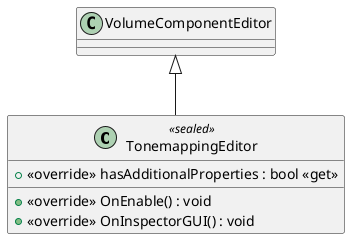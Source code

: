 @startuml
class TonemappingEditor <<sealed>> {
    + <<override>> hasAdditionalProperties : bool <<get>>
    + <<override>> OnEnable() : void
    + <<override>> OnInspectorGUI() : void
}
VolumeComponentEditor <|-- TonemappingEditor
@enduml

